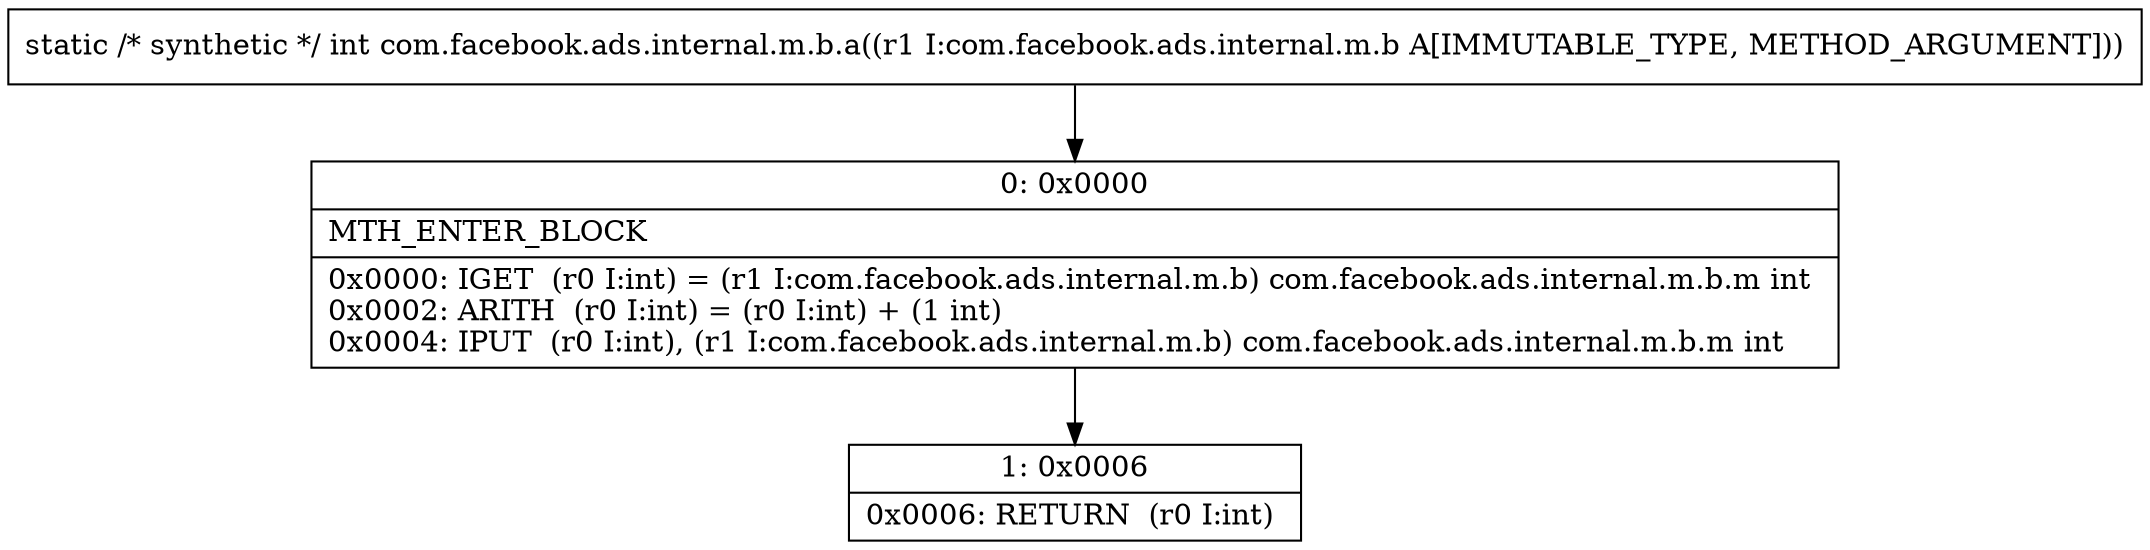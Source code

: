 digraph "CFG forcom.facebook.ads.internal.m.b.a(Lcom\/facebook\/ads\/internal\/m\/b;)I" {
Node_0 [shape=record,label="{0\:\ 0x0000|MTH_ENTER_BLOCK\l|0x0000: IGET  (r0 I:int) = (r1 I:com.facebook.ads.internal.m.b) com.facebook.ads.internal.m.b.m int \l0x0002: ARITH  (r0 I:int) = (r0 I:int) + (1 int) \l0x0004: IPUT  (r0 I:int), (r1 I:com.facebook.ads.internal.m.b) com.facebook.ads.internal.m.b.m int \l}"];
Node_1 [shape=record,label="{1\:\ 0x0006|0x0006: RETURN  (r0 I:int) \l}"];
MethodNode[shape=record,label="{static \/* synthetic *\/ int com.facebook.ads.internal.m.b.a((r1 I:com.facebook.ads.internal.m.b A[IMMUTABLE_TYPE, METHOD_ARGUMENT])) }"];
MethodNode -> Node_0;
Node_0 -> Node_1;
}

